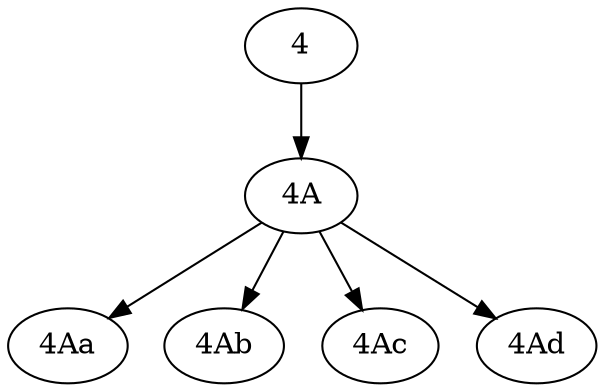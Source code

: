 digraph tree {
    "4";
    "4A";
    "4Aa";
    "4Ab";
    "4Ac";
    "4Ad";
    "4" -> "4A";
    "4A" -> "4Aa";
    "4A" -> "4Ab";
    "4A" -> "4Ac";
    "4A" -> "4Ad";
}
